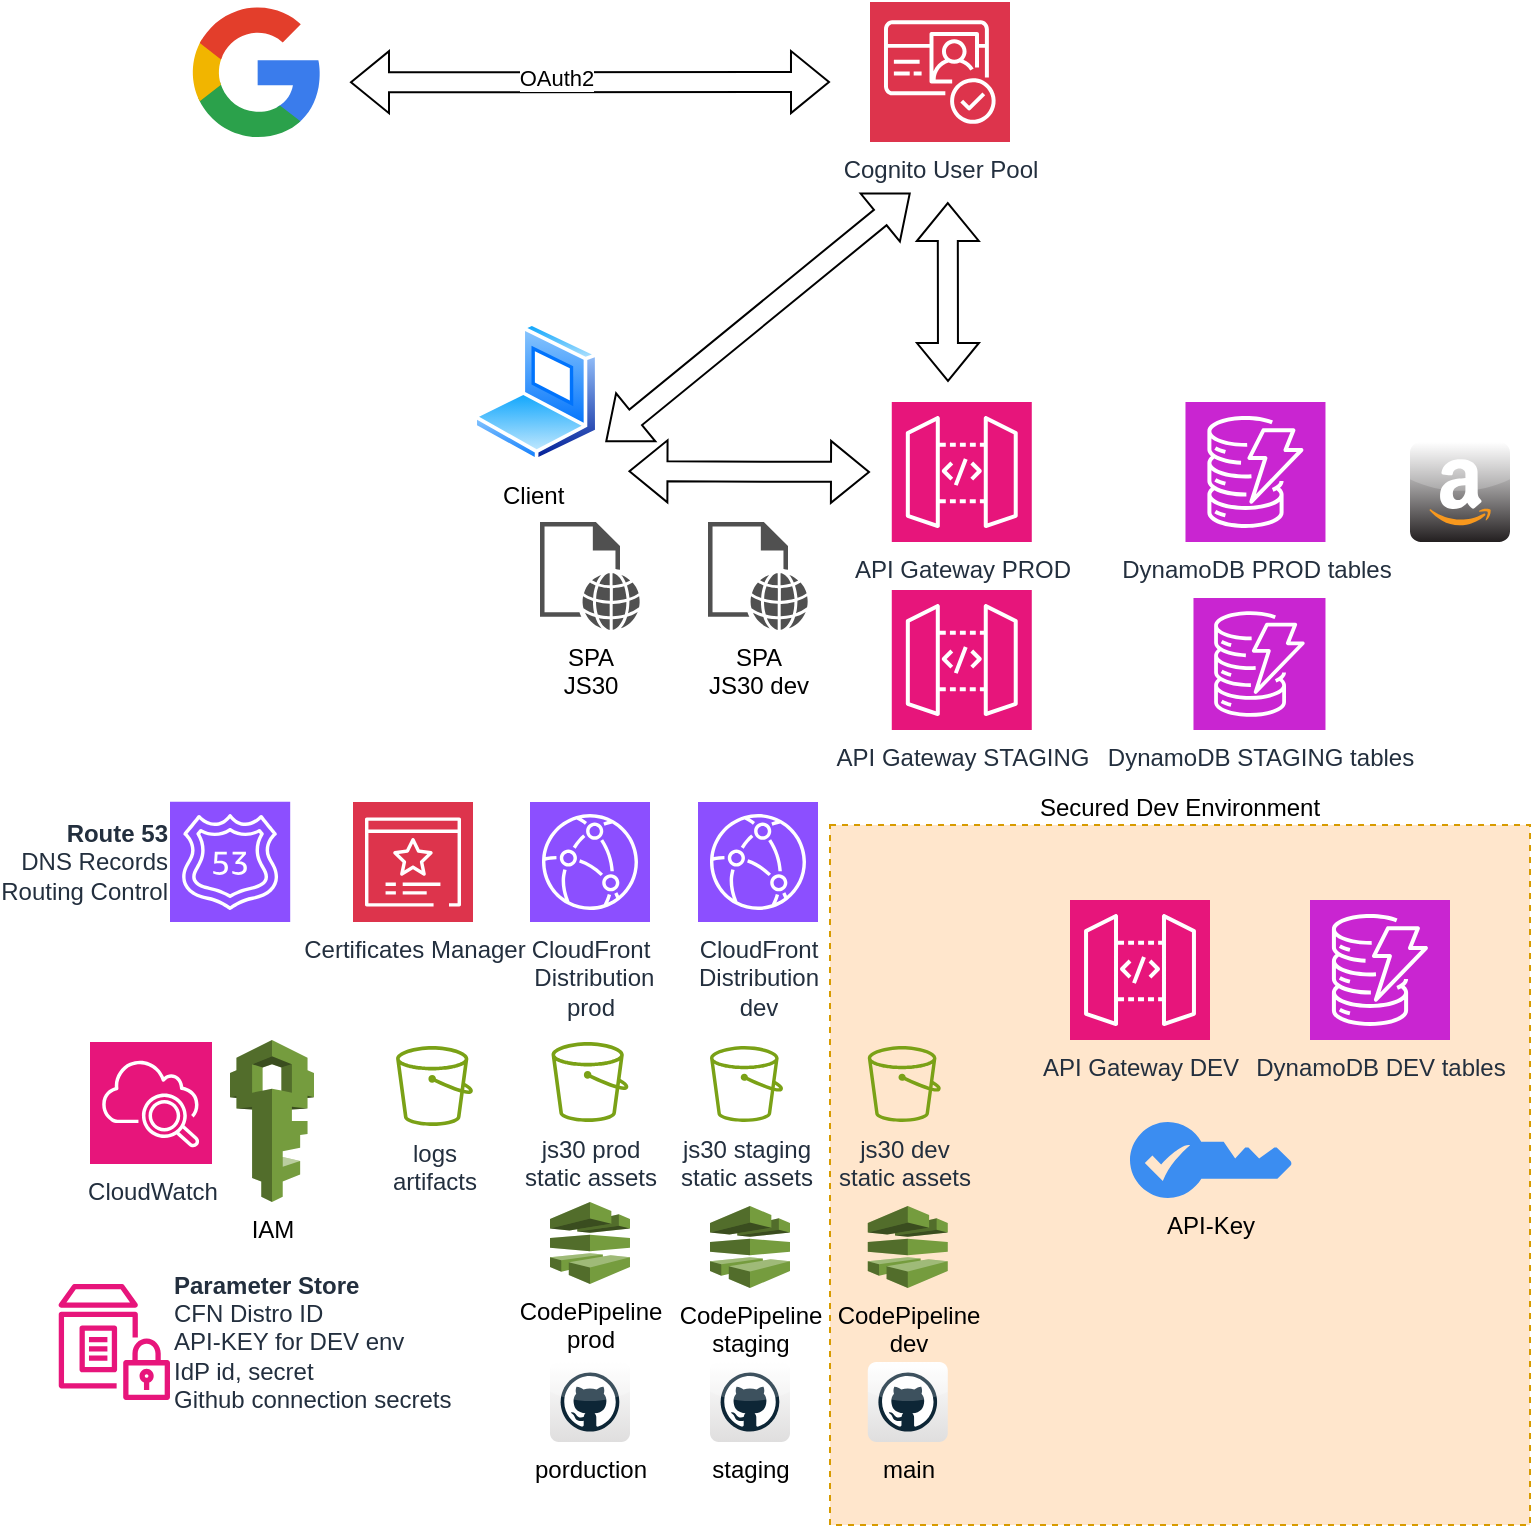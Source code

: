 <mxfile version="22.1.0" type="github">
  <diagram name="Page-1" id="CoyWu5UEtDaa22KxvL--">
    <mxGraphModel dx="1434" dy="804" grid="1" gridSize="10" guides="1" tooltips="1" connect="1" arrows="1" fold="1" page="1" pageScale="1" pageWidth="827" pageHeight="1169" math="0" shadow="0">
      <root>
        <mxCell id="0" />
        <mxCell id="1" parent="0" />
        <mxCell id="ZVegbPVVz9K0_TstjSi1-60" value="Secured Dev Environment" style="whiteSpace=wrap;html=1;aspect=fixed;fillColor=#ffe6cc;strokeColor=#d79b00;dashed=1;labelPosition=center;verticalLabelPosition=top;align=center;verticalAlign=bottom;" vertex="1" parent="1">
          <mxGeometry x="420" y="571.5" width="350" height="350" as="geometry" />
        </mxCell>
        <mxCell id="ZVegbPVVz9K0_TstjSi1-1" value="porduction&lt;br&gt;" style="dashed=0;outlineConnect=0;html=1;align=center;labelPosition=center;verticalLabelPosition=bottom;verticalAlign=top;shape=mxgraph.webicons.github;gradientColor=#DFDEDE" vertex="1" parent="1">
          <mxGeometry x="280" y="840" width="40" height="40" as="geometry" />
        </mxCell>
        <mxCell id="ZVegbPVVz9K0_TstjSi1-3" value="CodePipeline&lt;br&gt;prod" style="outlineConnect=0;dashed=0;verticalLabelPosition=bottom;verticalAlign=top;align=center;html=1;shape=mxgraph.aws3.codepipeline;fillColor=#759C3E;gradientColor=none;" vertex="1" parent="1">
          <mxGeometry x="280" y="760" width="40" height="41" as="geometry" />
        </mxCell>
        <mxCell id="ZVegbPVVz9K0_TstjSi1-4" value="CodePipeline&lt;br&gt;staging" style="outlineConnect=0;dashed=0;verticalLabelPosition=bottom;verticalAlign=top;align=center;html=1;shape=mxgraph.aws3.codepipeline;fillColor=#759C3E;gradientColor=none;" vertex="1" parent="1">
          <mxGeometry x="360" y="762" width="40" height="41" as="geometry" />
        </mxCell>
        <mxCell id="ZVegbPVVz9K0_TstjSi1-5" value="js30 prod&lt;br&gt;static assets" style="sketch=0;outlineConnect=0;fontColor=#232F3E;gradientColor=none;fillColor=#7AA116;strokeColor=none;dashed=0;verticalLabelPosition=bottom;verticalAlign=top;align=center;html=1;fontSize=12;fontStyle=0;aspect=fixed;pointerEvents=1;shape=mxgraph.aws4.bucket;" vertex="1" parent="1">
          <mxGeometry x="280.77" y="680" width="38.46" height="40" as="geometry" />
        </mxCell>
        <mxCell id="ZVegbPVVz9K0_TstjSi1-7" value="js30 staging&lt;br&gt;static assets" style="sketch=0;outlineConnect=0;fontColor=#232F3E;gradientColor=none;fillColor=#7AA116;strokeColor=none;dashed=0;verticalLabelPosition=bottom;verticalAlign=top;align=center;html=1;fontSize=12;fontStyle=0;aspect=fixed;pointerEvents=1;shape=mxgraph.aws4.bucket;" vertex="1" parent="1">
          <mxGeometry x="360" y="682" width="36.54" height="38" as="geometry" />
        </mxCell>
        <mxCell id="ZVegbPVVz9K0_TstjSi1-8" value="staging" style="dashed=0;outlineConnect=0;html=1;align=center;labelPosition=center;verticalLabelPosition=bottom;verticalAlign=top;shape=mxgraph.webicons.github;gradientColor=#DFDEDE" vertex="1" parent="1">
          <mxGeometry x="360" y="840" width="40" height="40" as="geometry" />
        </mxCell>
        <mxCell id="ZVegbPVVz9K0_TstjSi1-10" value="&lt;b&gt;Parameter Store&lt;/b&gt;&lt;br&gt;CFN Distro ID&lt;br&gt;API-KEY for DEV env&lt;br&gt;IdP id, secret&lt;br&gt;Github connection secrets" style="sketch=0;outlineConnect=0;fontColor=#232F3E;gradientColor=none;fillColor=#E7157B;strokeColor=none;dashed=0;verticalLabelPosition=middle;verticalAlign=middle;align=left;html=1;fontSize=12;fontStyle=0;aspect=fixed;pointerEvents=1;shape=mxgraph.aws4.parameter_store;labelPosition=right;" vertex="1" parent="1">
          <mxGeometry x="34.23" y="801" width="55.77" height="58" as="geometry" />
        </mxCell>
        <mxCell id="ZVegbPVVz9K0_TstjSi1-12" value="CloudFront&lt;br&gt;&amp;nbsp;Distribution &lt;br&gt;prod" style="sketch=0;points=[[0,0,0],[0.25,0,0],[0.5,0,0],[0.75,0,0],[1,0,0],[0,1,0],[0.25,1,0],[0.5,1,0],[0.75,1,0],[1,1,0],[0,0.25,0],[0,0.5,0],[0,0.75,0],[1,0.25,0],[1,0.5,0],[1,0.75,0]];outlineConnect=0;fontColor=#232F3E;fillColor=#8C4FFF;strokeColor=#ffffff;dashed=0;verticalLabelPosition=bottom;verticalAlign=top;align=center;html=1;fontSize=12;fontStyle=0;aspect=fixed;shape=mxgraph.aws4.resourceIcon;resIcon=mxgraph.aws4.cloudfront;" vertex="1" parent="1">
          <mxGeometry x="270" y="560" width="60" height="60" as="geometry" />
        </mxCell>
        <mxCell id="ZVegbPVVz9K0_TstjSi1-13" value="CloudFront&lt;br&gt;Distribution &lt;br&gt;dev" style="sketch=0;points=[[0,0,0],[0.25,0,0],[0.5,0,0],[0.75,0,0],[1,0,0],[0,1,0],[0.25,1,0],[0.5,1,0],[0.75,1,0],[1,1,0],[0,0.25,0],[0,0.5,0],[0,0.75,0],[1,0.25,0],[1,0.5,0],[1,0.75,0]];outlineConnect=0;fontColor=#232F3E;fillColor=#8C4FFF;strokeColor=#ffffff;dashed=0;verticalLabelPosition=bottom;verticalAlign=top;align=center;html=1;fontSize=12;fontStyle=0;aspect=fixed;shape=mxgraph.aws4.resourceIcon;resIcon=mxgraph.aws4.cloudfront;" vertex="1" parent="1">
          <mxGeometry x="354" y="560" width="60" height="60" as="geometry" />
        </mxCell>
        <mxCell id="ZVegbPVVz9K0_TstjSi1-14" value="API Gateway PROD" style="sketch=0;points=[[0,0,0],[0.25,0,0],[0.5,0,0],[0.75,0,0],[1,0,0],[0,1,0],[0.25,1,0],[0.5,1,0],[0.75,1,0],[1,1,0],[0,0.25,0],[0,0.5,0],[0,0.75,0],[1,0.25,0],[1,0.5,0],[1,0.75,0]];outlineConnect=0;fontColor=#232F3E;fillColor=#E7157B;strokeColor=#ffffff;dashed=0;verticalLabelPosition=bottom;verticalAlign=top;align=center;html=1;fontSize=12;fontStyle=0;aspect=fixed;shape=mxgraph.aws4.resourceIcon;resIcon=mxgraph.aws4.api_gateway;" vertex="1" parent="1">
          <mxGeometry x="450.89" y="360" width="70" height="70" as="geometry" />
        </mxCell>
        <mxCell id="ZVegbPVVz9K0_TstjSi1-15" value="DynamoDB PROD tables" style="sketch=0;points=[[0,0,0],[0.25,0,0],[0.5,0,0],[0.75,0,0],[1,0,0],[0,1,0],[0.25,1,0],[0.5,1,0],[0.75,1,0],[1,1,0],[0,0.25,0],[0,0.5,0],[0,0.75,0],[1,0.25,0],[1,0.5,0],[1,0.75,0]];outlineConnect=0;fontColor=#232F3E;fillColor=#C925D1;strokeColor=#ffffff;dashed=0;verticalLabelPosition=bottom;verticalAlign=top;align=center;html=1;fontSize=12;fontStyle=0;aspect=fixed;shape=mxgraph.aws4.resourceIcon;resIcon=mxgraph.aws4.dynamodb;" vertex="1" parent="1">
          <mxGeometry x="597.74" y="360" width="70" height="70" as="geometry" />
        </mxCell>
        <mxCell id="ZVegbPVVz9K0_TstjSi1-16" value="DynamoDB STAGING tables" style="sketch=0;points=[[0,0,0],[0.25,0,0],[0.5,0,0],[0.75,0,0],[1,0,0],[0,1,0],[0.25,1,0],[0.5,1,0],[0.75,1,0],[1,1,0],[0,0.25,0],[0,0.5,0],[0,0.75,0],[1,0.25,0],[1,0.5,0],[1,0.75,0]];outlineConnect=0;fontColor=#232F3E;fillColor=#C925D1;strokeColor=#ffffff;dashed=0;verticalLabelPosition=bottom;verticalAlign=top;align=center;html=1;fontSize=12;fontStyle=0;aspect=fixed;shape=mxgraph.aws4.resourceIcon;resIcon=mxgraph.aws4.dynamodb;" vertex="1" parent="1">
          <mxGeometry x="601.74" y="458" width="66" height="66" as="geometry" />
        </mxCell>
        <mxCell id="ZVegbPVVz9K0_TstjSi1-17" value="API Gateway STAGING" style="sketch=0;points=[[0,0,0],[0.25,0,0],[0.5,0,0],[0.75,0,0],[1,0,0],[0,1,0],[0.25,1,0],[0.5,1,0],[0.75,1,0],[1,1,0],[0,0.25,0],[0,0.5,0],[0,0.75,0],[1,0.25,0],[1,0.5,0],[1,0.75,0]];outlineConnect=0;fontColor=#232F3E;fillColor=#E7157B;strokeColor=#ffffff;dashed=0;verticalLabelPosition=bottom;verticalAlign=top;align=center;html=1;fontSize=12;fontStyle=0;aspect=fixed;shape=mxgraph.aws4.resourceIcon;resIcon=mxgraph.aws4.api_gateway;" vertex="1" parent="1">
          <mxGeometry x="450.89" y="454" width="70" height="70" as="geometry" />
        </mxCell>
        <mxCell id="ZVegbPVVz9K0_TstjSi1-18" value="IAM" style="outlineConnect=0;dashed=0;verticalLabelPosition=bottom;verticalAlign=top;align=center;html=1;shape=mxgraph.aws3.iam;fillColor=#759C3E;gradientColor=none;" vertex="1" parent="1">
          <mxGeometry x="120" y="679" width="42" height="81" as="geometry" />
        </mxCell>
        <mxCell id="ZVegbPVVz9K0_TstjSi1-19" value="Certificates Manager&lt;br&gt;" style="sketch=0;points=[[0,0,0],[0.25,0,0],[0.5,0,0],[0.75,0,0],[1,0,0],[0,1,0],[0.25,1,0],[0.5,1,0],[0.75,1,0],[1,1,0],[0,0.25,0],[0,0.5,0],[0,0.75,0],[1,0.25,0],[1,0.5,0],[1,0.75,0]];outlineConnect=0;fontColor=#232F3E;fillColor=#DD344C;strokeColor=#ffffff;dashed=0;verticalLabelPosition=bottom;verticalAlign=top;align=center;html=1;fontSize=12;fontStyle=0;aspect=fixed;shape=mxgraph.aws4.resourceIcon;resIcon=mxgraph.aws4.certificate_manager_3;" vertex="1" parent="1">
          <mxGeometry x="181.5" y="560" width="60" height="60" as="geometry" />
        </mxCell>
        <mxCell id="ZVegbPVVz9K0_TstjSi1-20" value="&lt;b&gt;Route 53&lt;/b&gt;&lt;br&gt;DNS Records&lt;br&gt;Routing Control" style="sketch=0;points=[[0,0,0],[0.25,0,0],[0.5,0,0],[0.75,0,0],[1,0,0],[0,1,0],[0.25,1,0],[0.5,1,0],[0.75,1,0],[1,1,0],[0,0.25,0],[0,0.5,0],[0,0.75,0],[1,0.25,0],[1,0.5,0],[1,0.75,0]];outlineConnect=0;fontColor=#232F3E;fillColor=#8C4FFF;strokeColor=#ffffff;dashed=0;verticalLabelPosition=middle;verticalAlign=middle;align=right;html=1;fontSize=12;fontStyle=0;aspect=fixed;shape=mxgraph.aws4.resourceIcon;resIcon=mxgraph.aws4.route_53;labelPosition=left;" vertex="1" parent="1">
          <mxGeometry x="90" y="559.9" width="60.1" height="60.1" as="geometry" />
        </mxCell>
        <mxCell id="ZVegbPVVz9K0_TstjSi1-21" value="Cognito User Pool" style="sketch=0;points=[[0,0,0],[0.25,0,0],[0.5,0,0],[0.75,0,0],[1,0,0],[0,1,0],[0.25,1,0],[0.5,1,0],[0.75,1,0],[1,1,0],[0,0.25,0],[0,0.5,0],[0,0.75,0],[1,0.25,0],[1,0.5,0],[1,0.75,0]];outlineConnect=0;fontColor=#232F3E;fillColor=#DD344C;strokeColor=#ffffff;dashed=0;verticalLabelPosition=bottom;verticalAlign=top;align=center;html=1;fontSize=12;fontStyle=0;aspect=fixed;shape=mxgraph.aws4.resourceIcon;resIcon=mxgraph.aws4.cognito;" vertex="1" parent="1">
          <mxGeometry x="440" y="160" width="70" height="70" as="geometry" />
        </mxCell>
        <mxCell id="ZVegbPVVz9K0_TstjSi1-22" value="Client&amp;nbsp;" style="image;aspect=fixed;perimeter=ellipsePerimeter;html=1;align=center;shadow=0;dashed=0;spacingTop=3;image=img/lib/active_directory/laptop_client.svg;" vertex="1" parent="1">
          <mxGeometry x="241.5" y="320" width="63" height="70" as="geometry" />
        </mxCell>
        <mxCell id="ZVegbPVVz9K0_TstjSi1-25" value="" style="dashed=0;outlineConnect=0;html=1;align=center;labelPosition=center;verticalLabelPosition=bottom;verticalAlign=top;shape=mxgraph.webicons.amazon_2;gradientColor=#231F20" vertex="1" parent="1">
          <mxGeometry x="710" y="380" width="50" height="50" as="geometry" />
        </mxCell>
        <mxCell id="ZVegbPVVz9K0_TstjSi1-26" value="" style="dashed=0;outlineConnect=0;html=1;align=center;labelPosition=center;verticalLabelPosition=bottom;verticalAlign=top;shape=mxgraph.weblogos.google" vertex="1" parent="1">
          <mxGeometry x="100" y="160" width="65.2" height="69.4" as="geometry" />
        </mxCell>
        <mxCell id="ZVegbPVVz9K0_TstjSi1-29" value="" style="shape=image;html=1;verticalAlign=top;verticalLabelPosition=bottom;labelBackgroundColor=#ffffff;imageAspect=0;aspect=fixed;image=https://cdn3.iconfinder.com/data/icons/2018-social-media-logotypes/1000/2018_social_media_popular_app_logo_facebook-128.png" vertex="1" parent="1">
          <mxGeometry x="20" y="159.4" width="70" height="70" as="geometry" />
        </mxCell>
        <mxCell id="ZVegbPVVz9K0_TstjSi1-30" value="SPA&lt;br&gt;JS30&lt;br&gt;" style="sketch=0;pointerEvents=1;shadow=0;dashed=0;html=1;strokeColor=none;fillColor=#505050;labelPosition=center;verticalLabelPosition=bottom;verticalAlign=top;outlineConnect=0;align=center;shape=mxgraph.office.concepts.web_page;" vertex="1" parent="1">
          <mxGeometry x="275" y="420" width="50" height="54" as="geometry" />
        </mxCell>
        <mxCell id="ZVegbPVVz9K0_TstjSi1-31" value="logs&lt;br&gt;artifacts&lt;br&gt;" style="sketch=0;outlineConnect=0;fontColor=#232F3E;gradientColor=none;fillColor=#7AA116;strokeColor=none;dashed=0;verticalLabelPosition=bottom;verticalAlign=top;align=center;html=1;fontSize=12;fontStyle=0;aspect=fixed;pointerEvents=1;shape=mxgraph.aws4.bucket;" vertex="1" parent="1">
          <mxGeometry x="203.04" y="682" width="38.46" height="40" as="geometry" />
        </mxCell>
        <mxCell id="ZVegbPVVz9K0_TstjSi1-32" value="CloudWatch" style="sketch=0;points=[[0,0,0],[0.25,0,0],[0.5,0,0],[0.75,0,0],[1,0,0],[0,1,0],[0.25,1,0],[0.5,1,0],[0.75,1,0],[1,1,0],[0,0.25,0],[0,0.5,0],[0,0.75,0],[1,0.25,0],[1,0.5,0],[1,0.75,0]];points=[[0,0,0],[0.25,0,0],[0.5,0,0],[0.75,0,0],[1,0,0],[0,1,0],[0.25,1,0],[0.5,1,0],[0.75,1,0],[1,1,0],[0,0.25,0],[0,0.5,0],[0,0.75,0],[1,0.25,0],[1,0.5,0],[1,0.75,0]];outlineConnect=0;fontColor=#232F3E;fillColor=#E7157B;strokeColor=#ffffff;dashed=0;verticalLabelPosition=bottom;verticalAlign=top;align=center;html=1;fontSize=12;fontStyle=0;aspect=fixed;shape=mxgraph.aws4.resourceIcon;resIcon=mxgraph.aws4.cloudwatch_2;" vertex="1" parent="1">
          <mxGeometry x="50" y="680" width="61" height="61" as="geometry" />
        </mxCell>
        <mxCell id="ZVegbPVVz9K0_TstjSi1-36" value="" style="shape=flexArrow;endArrow=classic;startArrow=classic;html=1;rounded=0;" edge="1" parent="1">
          <mxGeometry width="100" height="100" relative="1" as="geometry">
            <mxPoint x="180" y="200.1" as="sourcePoint" />
            <mxPoint x="420" y="200" as="targetPoint" />
          </mxGeometry>
        </mxCell>
        <mxCell id="ZVegbPVVz9K0_TstjSi1-48" value="OAuth2" style="edgeLabel;html=1;align=center;verticalAlign=middle;resizable=0;points=[];" vertex="1" connectable="0" parent="ZVegbPVVz9K0_TstjSi1-36">
          <mxGeometry x="-0.142" y="2" relative="1" as="geometry">
            <mxPoint as="offset" />
          </mxGeometry>
        </mxCell>
        <mxCell id="ZVegbPVVz9K0_TstjSi1-37" value="" style="shape=flexArrow;endArrow=classic;startArrow=classic;html=1;rounded=0;" edge="1" parent="1">
          <mxGeometry width="100" height="100" relative="1" as="geometry">
            <mxPoint x="307.75" y="379.997" as="sourcePoint" />
            <mxPoint x="460.25" y="255.42" as="targetPoint" />
          </mxGeometry>
        </mxCell>
        <mxCell id="ZVegbPVVz9K0_TstjSi1-38" value="" style="shape=flexArrow;endArrow=classic;startArrow=classic;html=1;rounded=0;" edge="1" parent="1">
          <mxGeometry width="100" height="100" relative="1" as="geometry">
            <mxPoint x="319.23" y="394.6" as="sourcePoint" />
            <mxPoint x="440" y="395" as="targetPoint" />
          </mxGeometry>
        </mxCell>
        <mxCell id="ZVegbPVVz9K0_TstjSi1-39" value="" style="shape=flexArrow;endArrow=classic;startArrow=classic;html=1;rounded=0;" edge="1" parent="1">
          <mxGeometry width="100" height="100" relative="1" as="geometry">
            <mxPoint x="479" y="350" as="sourcePoint" />
            <mxPoint x="478.888" y="260.0" as="targetPoint" />
          </mxGeometry>
        </mxCell>
        <mxCell id="ZVegbPVVz9K0_TstjSi1-41" value="SPA&lt;br&gt;JS30 dev" style="sketch=0;pointerEvents=1;shadow=0;dashed=0;html=1;strokeColor=none;fillColor=#505050;labelPosition=center;verticalLabelPosition=bottom;verticalAlign=top;outlineConnect=0;align=center;shape=mxgraph.office.concepts.web_page;" vertex="1" parent="1">
          <mxGeometry x="359" y="420" width="50" height="54" as="geometry" />
        </mxCell>
        <mxCell id="ZVegbPVVz9K0_TstjSi1-49" value="API Gateway DEV&lt;br&gt;" style="sketch=0;points=[[0,0,0],[0.25,0,0],[0.5,0,0],[0.75,0,0],[1,0,0],[0,1,0],[0.25,1,0],[0.5,1,0],[0.75,1,0],[1,1,0],[0,0.25,0],[0,0.5,0],[0,0.75,0],[1,0.25,0],[1,0.5,0],[1,0.75,0]];outlineConnect=0;fontColor=#232F3E;fillColor=#E7157B;strokeColor=#ffffff;dashed=0;verticalLabelPosition=bottom;verticalAlign=top;align=center;html=1;fontSize=12;fontStyle=0;aspect=fixed;shape=mxgraph.aws4.resourceIcon;resIcon=mxgraph.aws4.api_gateway;" vertex="1" parent="1">
          <mxGeometry x="540" y="609" width="70" height="70" as="geometry" />
        </mxCell>
        <mxCell id="ZVegbPVVz9K0_TstjSi1-50" value="main" style="dashed=0;outlineConnect=0;html=1;align=center;labelPosition=center;verticalLabelPosition=bottom;verticalAlign=top;shape=mxgraph.webicons.github;gradientColor=#DFDEDE" vertex="1" parent="1">
          <mxGeometry x="438.89" y="840" width="40" height="40" as="geometry" />
        </mxCell>
        <mxCell id="ZVegbPVVz9K0_TstjSi1-52" value="CodePipeline&lt;br&gt;dev" style="outlineConnect=0;dashed=0;verticalLabelPosition=bottom;verticalAlign=top;align=center;html=1;shape=mxgraph.aws3.codepipeline;fillColor=#759C3E;gradientColor=none;" vertex="1" parent="1">
          <mxGeometry x="438.89" y="762" width="40" height="41" as="geometry" />
        </mxCell>
        <mxCell id="ZVegbPVVz9K0_TstjSi1-55" value="js30 dev&lt;br&gt;static assets&lt;br&gt;" style="sketch=0;outlineConnect=0;fontColor=#232F3E;gradientColor=none;fillColor=#7AA116;strokeColor=none;dashed=0;verticalLabelPosition=bottom;verticalAlign=top;align=center;html=1;fontSize=12;fontStyle=0;aspect=fixed;pointerEvents=1;shape=mxgraph.aws4.bucket;" vertex="1" parent="1">
          <mxGeometry x="438.89" y="682" width="36.54" height="38" as="geometry" />
        </mxCell>
        <mxCell id="ZVegbPVVz9K0_TstjSi1-58" value="DynamoDB DEV tables&lt;br&gt;" style="sketch=0;points=[[0,0,0],[0.25,0,0],[0.5,0,0],[0.75,0,0],[1,0,0],[0,1,0],[0.25,1,0],[0.5,1,0],[0.75,1,0],[1,1,0],[0,0.25,0],[0,0.5,0],[0,0.75,0],[1,0.25,0],[1,0.5,0],[1,0.75,0]];outlineConnect=0;fontColor=#232F3E;fillColor=#C925D1;strokeColor=#ffffff;dashed=0;verticalLabelPosition=bottom;verticalAlign=top;align=center;html=1;fontSize=12;fontStyle=0;aspect=fixed;shape=mxgraph.aws4.resourceIcon;resIcon=mxgraph.aws4.dynamodb;" vertex="1" parent="1">
          <mxGeometry x="660" y="609" width="70" height="70" as="geometry" />
        </mxCell>
        <mxCell id="ZVegbPVVz9K0_TstjSi1-59" value="API-Key" style="sketch=0;html=1;aspect=fixed;strokeColor=none;shadow=0;fillColor=#3B8DF1;verticalAlign=top;labelPosition=center;verticalLabelPosition=bottom;shape=mxgraph.gcp2.key" vertex="1" parent="1">
          <mxGeometry x="570" y="720" width="80.85" height="38" as="geometry" />
        </mxCell>
      </root>
    </mxGraphModel>
  </diagram>
</mxfile>
